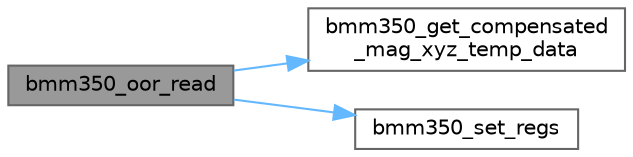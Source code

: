 digraph "bmm350_oor_read"
{
 // LATEX_PDF_SIZE
  bgcolor="transparent";
  edge [fontname=Helvetica,fontsize=10,labelfontname=Helvetica,labelfontsize=10];
  node [fontname=Helvetica,fontsize=10,shape=box,height=0.2,width=0.4];
  rankdir="LR";
  Node1 [id="Node000001",label="bmm350_oor_read",height=0.2,width=0.4,color="gray40", fillcolor="grey60", style="filled", fontcolor="black",tooltip="This API is used to read out of range in half or full self-test."];
  Node1 -> Node2 [id="edge1_Node000001_Node000002",color="steelblue1",style="solid",tooltip=" "];
  Node2 [id="Node000002",label="bmm350_get_compensated\l_mag_xyz_temp_data",height=0.2,width=0.4,color="grey40", fillcolor="white", style="filled",URL="$bmm350_8c.html#ab9f4449ade6a20076d3c522e03db9e96",tooltip="This API is used to perform compensation for raw magnetometer and temperature data."];
  Node1 -> Node3 [id="edge2_Node000001_Node000003",color="steelblue1",style="solid",tooltip=" "];
  Node3 [id="Node000003",label="bmm350_set_regs",height=0.2,width=0.4,color="grey40", fillcolor="white", style="filled",URL="$bmm350_8c.html#af6ee12ae10658368cdfe4f377d9411e7",tooltip="This API writes the given data to the register address of the sensor."];
}
